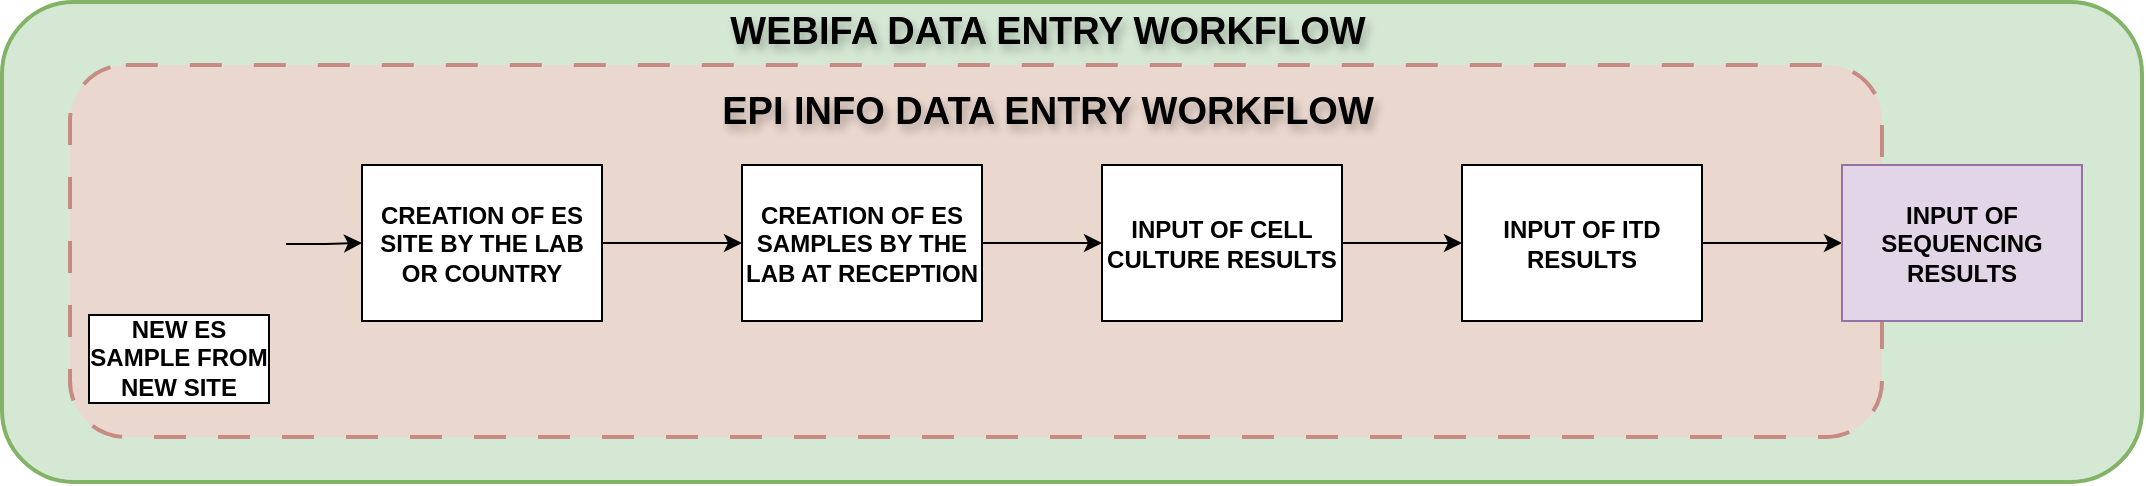 <mxfile version="24.8.4">
  <diagram name="Page-1" id="wS429YDWmbBYox7M_6QV">
    <mxGraphModel dx="2074" dy="1132" grid="1" gridSize="10" guides="1" tooltips="1" connect="1" arrows="1" fold="1" page="1" pageScale="1" pageWidth="1169" pageHeight="827" math="0" shadow="0">
      <root>
        <mxCell id="0" />
        <mxCell id="1" parent="0" />
        <mxCell id="AzPNCQ3yJUDIUclCNpcj-13" value="" style="rounded=1;whiteSpace=wrap;html=1;fillColor=#d5e8d4;strokeColor=#82b366;fontStyle=1;glass=0;strokeWidth=2;" vertex="1" parent="1">
          <mxGeometry x="40" y="60" width="1070" height="240" as="geometry" />
        </mxCell>
        <mxCell id="AzPNCQ3yJUDIUclCNpcj-12" value="" style="rounded=1;whiteSpace=wrap;html=1;fillColor=#f8cecc;strokeColor=#b85450;fontStyle=1;opacity=60;dashed=1;dashPattern=8 8;gradientColor=none;strokeWidth=2;labelPosition=center;verticalLabelPosition=top;align=center;verticalAlign=bottom;" vertex="1" parent="1">
          <mxGeometry x="74" y="91.5" width="906" height="186" as="geometry" />
        </mxCell>
        <mxCell id="AzPNCQ3yJUDIUclCNpcj-8" style="edgeStyle=orthogonalEdgeStyle;rounded=0;orthogonalLoop=1;jettySize=auto;html=1;exitX=1;exitY=0.5;exitDx=0;exitDy=0;fontStyle=1" edge="1" parent="1" source="AzPNCQ3yJUDIUclCNpcj-1" target="AzPNCQ3yJUDIUclCNpcj-2">
          <mxGeometry relative="1" as="geometry" />
        </mxCell>
        <mxCell id="AzPNCQ3yJUDIUclCNpcj-1" value="CREATION OF ES SITE BY THE LAB OR COUNTRY" style="rounded=0;whiteSpace=wrap;html=1;fontStyle=1" vertex="1" parent="1">
          <mxGeometry x="220" y="141.5" width="120" height="78" as="geometry" />
        </mxCell>
        <mxCell id="AzPNCQ3yJUDIUclCNpcj-9" style="edgeStyle=orthogonalEdgeStyle;rounded=0;orthogonalLoop=1;jettySize=auto;html=1;exitX=1;exitY=0.5;exitDx=0;exitDy=0;entryX=0;entryY=0.5;entryDx=0;entryDy=0;fontStyle=1" edge="1" parent="1" source="AzPNCQ3yJUDIUclCNpcj-2" target="AzPNCQ3yJUDIUclCNpcj-3">
          <mxGeometry relative="1" as="geometry" />
        </mxCell>
        <mxCell id="AzPNCQ3yJUDIUclCNpcj-2" value="CREATION OF ES SAMPLES BY THE LAB AT RECEPTION" style="rounded=0;whiteSpace=wrap;html=1;fontStyle=1" vertex="1" parent="1">
          <mxGeometry x="410" y="141.5" width="120" height="78" as="geometry" />
        </mxCell>
        <mxCell id="AzPNCQ3yJUDIUclCNpcj-10" style="edgeStyle=orthogonalEdgeStyle;rounded=0;orthogonalLoop=1;jettySize=auto;html=1;exitX=1;exitY=0.5;exitDx=0;exitDy=0;entryX=0;entryY=0.5;entryDx=0;entryDy=0;fontStyle=1" edge="1" parent="1" source="AzPNCQ3yJUDIUclCNpcj-3" target="AzPNCQ3yJUDIUclCNpcj-4">
          <mxGeometry relative="1" as="geometry" />
        </mxCell>
        <mxCell id="AzPNCQ3yJUDIUclCNpcj-3" value="INPUT OF CELL CULTURE RESULTS" style="rounded=0;whiteSpace=wrap;html=1;fontStyle=1" vertex="1" parent="1">
          <mxGeometry x="590" y="141.5" width="120" height="78" as="geometry" />
        </mxCell>
        <mxCell id="AzPNCQ3yJUDIUclCNpcj-11" style="edgeStyle=orthogonalEdgeStyle;rounded=0;orthogonalLoop=1;jettySize=auto;html=1;exitX=1;exitY=0.5;exitDx=0;exitDy=0;fontStyle=1" edge="1" parent="1" source="AzPNCQ3yJUDIUclCNpcj-4" target="AzPNCQ3yJUDIUclCNpcj-5">
          <mxGeometry relative="1" as="geometry" />
        </mxCell>
        <mxCell id="AzPNCQ3yJUDIUclCNpcj-4" value="INPUT OF ITD RESULTS" style="rounded=0;whiteSpace=wrap;html=1;fontStyle=1" vertex="1" parent="1">
          <mxGeometry x="770" y="141.5" width="120" height="78" as="geometry" />
        </mxCell>
        <mxCell id="AzPNCQ3yJUDIUclCNpcj-5" value="INPUT OF SEQUENCING RESULTS" style="rounded=0;whiteSpace=wrap;html=1;fontStyle=1;fillColor=#e1d5e7;strokeColor=#9673a6;" vertex="1" parent="1">
          <mxGeometry x="960" y="141.5" width="120" height="78" as="geometry" />
        </mxCell>
        <mxCell id="AzPNCQ3yJUDIUclCNpcj-14" style="edgeStyle=orthogonalEdgeStyle;rounded=0;orthogonalLoop=1;jettySize=auto;html=1;exitX=1;exitY=0.75;exitDx=0;exitDy=0;" edge="1" parent="1" source="AzPNCQ3yJUDIUclCNpcj-7" target="AzPNCQ3yJUDIUclCNpcj-1">
          <mxGeometry relative="1" as="geometry" />
        </mxCell>
        <mxCell id="AzPNCQ3yJUDIUclCNpcj-7" value="NEW ES&lt;div&gt;SAMPLE FROM&lt;/div&gt;&lt;div&gt;NEW SITE&lt;/div&gt;" style="shape=image;html=1;verticalAlign=top;verticalLabelPosition=bottom;labelBackgroundColor=#ffffff;imageAspect=0;aspect=fixed;image=https://cdn1.iconfinder.com/data/icons/dompicon-glyph-fitness-diet/256/bottle-drink-energy-water-fitness-diet-128.png;fontStyle=1;imageBackground=none;labelBorderColor=default;spacingTop=1;spacingBottom=1;spacingLeft=1;spacingRight=2;" vertex="1" parent="1">
          <mxGeometry x="74" y="100" width="108" height="108" as="geometry" />
        </mxCell>
        <mxCell id="AzPNCQ3yJUDIUclCNpcj-15" value="EPI INFO DATA ENTRY WORKFLOW" style="text;html=1;align=center;verticalAlign=middle;whiteSpace=wrap;rounded=0;fontStyle=1;fontSize=19;fontColor=#000000;labelBorderColor=none;textShadow=1;" vertex="1" parent="1">
          <mxGeometry x="364" y="100" width="398" height="30" as="geometry" />
        </mxCell>
        <mxCell id="AzPNCQ3yJUDIUclCNpcj-16" value="WEBIFA DATA ENTRY WORKFLOW" style="text;html=1;align=center;verticalAlign=middle;whiteSpace=wrap;rounded=0;fontStyle=1;fontSize=19;fontColor=#000000;textShadow=1;" vertex="1" parent="1">
          <mxGeometry x="364" y="60" width="398" height="30" as="geometry" />
        </mxCell>
      </root>
    </mxGraphModel>
  </diagram>
</mxfile>
